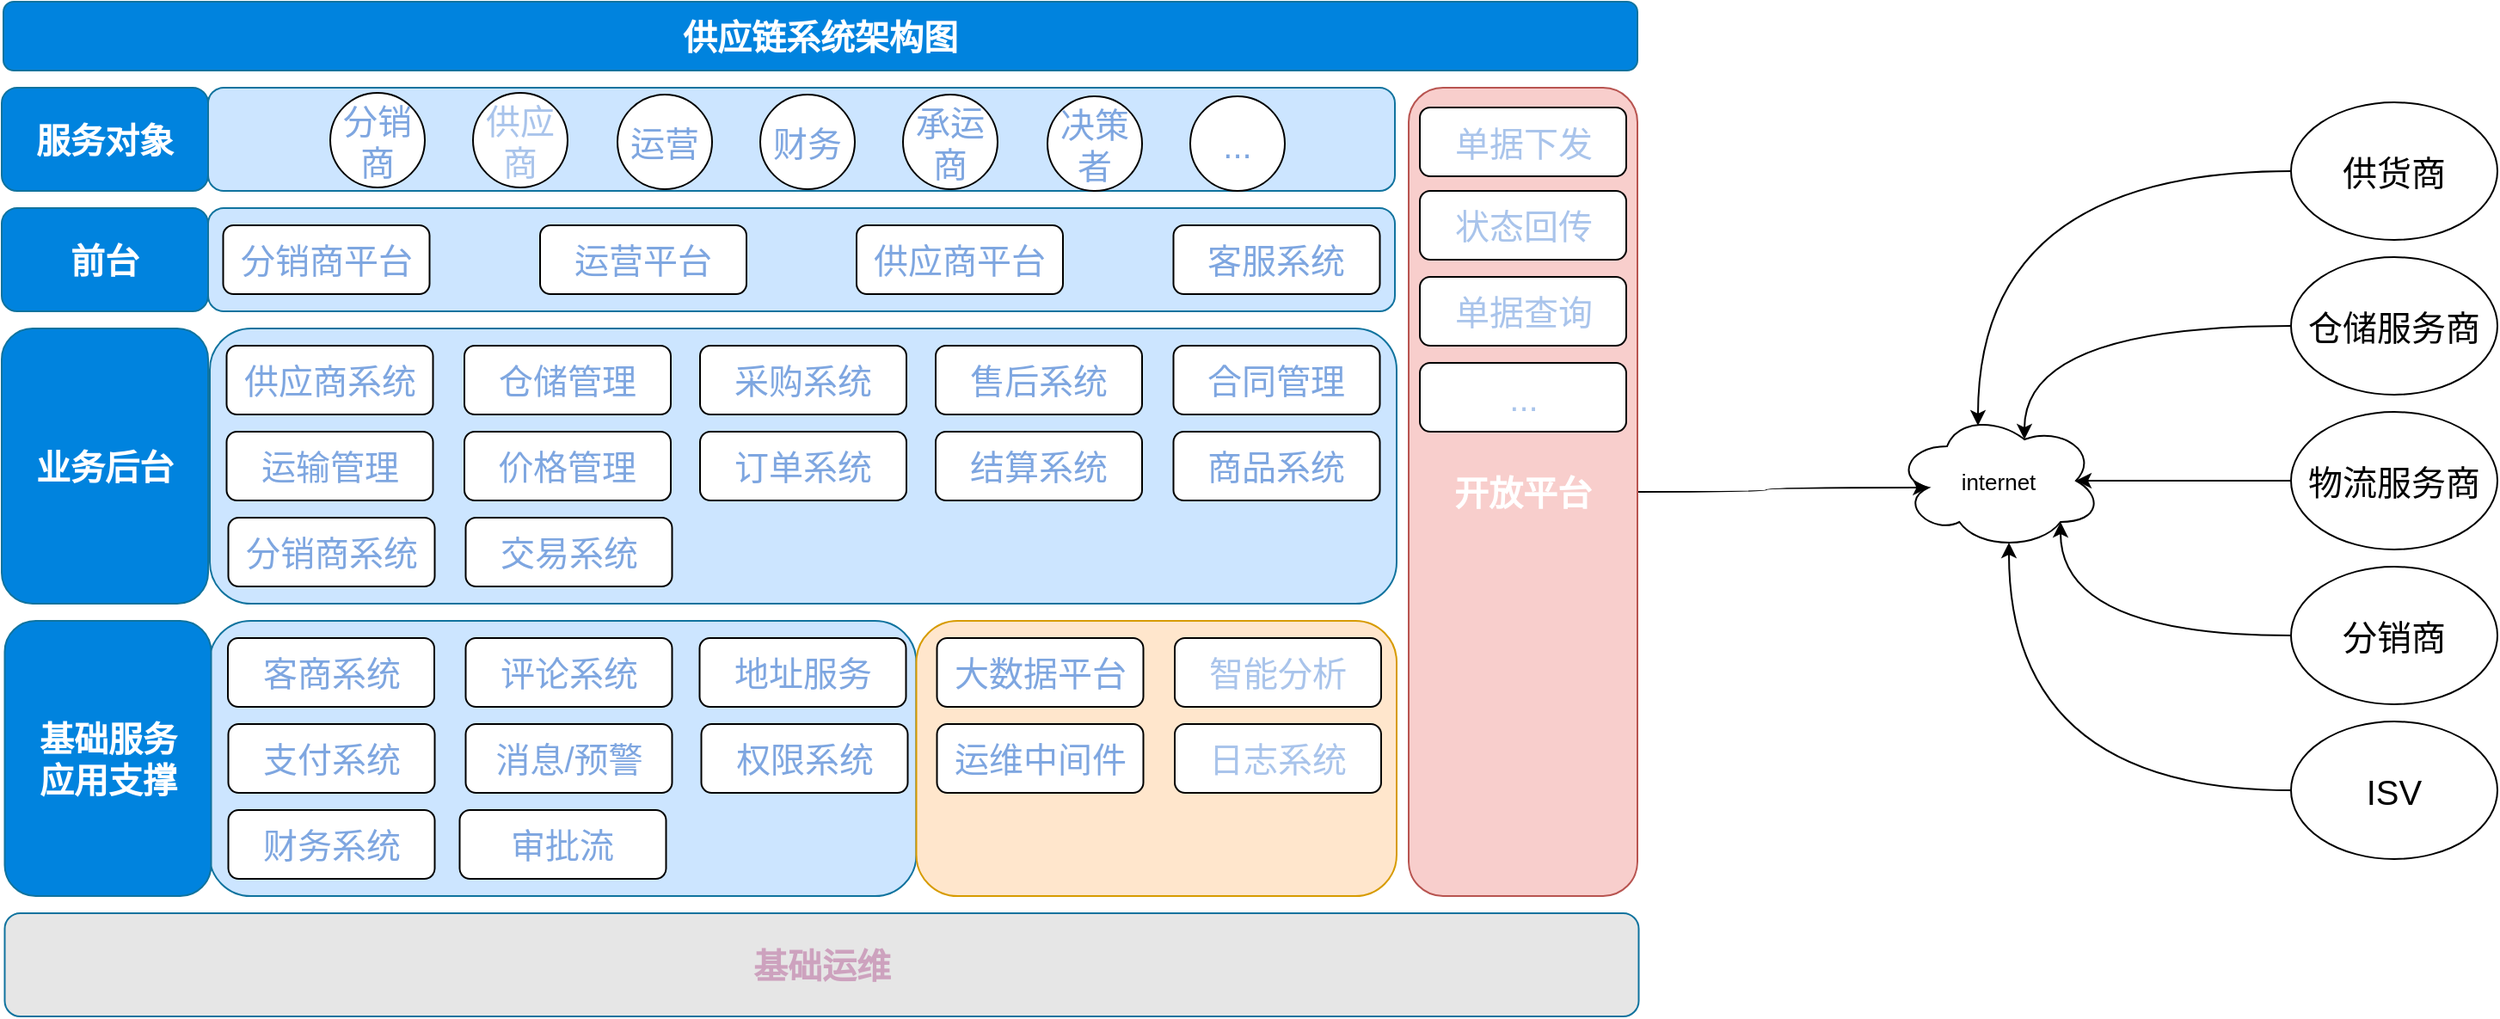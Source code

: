 <mxfile version="15.5.5" type="github">
  <diagram id="bsPV4E7YFBp-S7GFJ2kb" name="Page-1">
    <mxGraphModel dx="1550" dy="869" grid="1" gridSize="10" guides="1" tooltips="1" connect="1" arrows="1" fold="1" page="1" pageScale="1" pageWidth="827" pageHeight="1169" math="0" shadow="0">
      <root>
        <mxCell id="0" />
        <mxCell id="1" parent="0" />
        <mxCell id="m49uRgJE_W_0L-huNBju-4" value="" style="rounded=1;whiteSpace=wrap;html=1;fillColor=#CCE5FF;strokeColor=#10739e;" vertex="1" parent="1">
          <mxGeometry x="129.75" y="370" width="411" height="160" as="geometry" />
        </mxCell>
        <mxCell id="ldz7MGwMAFY7QB0f9eZM-1" value="&lt;b&gt;&lt;font style=&quot;font-size: 20px&quot; color=&quot;#ffffff&quot;&gt;供应链系统架构图&lt;/font&gt;&lt;/b&gt;" style="rounded=1;whiteSpace=wrap;html=1;fillColor=#0083DE;strokeColor=#10739e;" parent="1" vertex="1">
          <mxGeometry x="10" y="10" width="950" height="40" as="geometry" />
        </mxCell>
        <mxCell id="ldz7MGwMAFY7QB0f9eZM-2" value="&lt;font color=&quot;#ffffff&quot;&gt;&lt;span style=&quot;font-size: 20px&quot;&gt;&lt;b&gt;服务对象&lt;/b&gt;&lt;/span&gt;&lt;/font&gt;" style="rounded=1;whiteSpace=wrap;html=1;fillColor=#0083DE;strokeColor=#10739e;" parent="1" vertex="1">
          <mxGeometry x="9" y="60" width="120" height="60" as="geometry" />
        </mxCell>
        <mxCell id="ldz7MGwMAFY7QB0f9eZM-3" value="&lt;font color=&quot;#ffffff&quot;&gt;&lt;span style=&quot;font-size: 20px&quot;&gt;&lt;b&gt;前台&lt;/b&gt;&lt;/span&gt;&lt;/font&gt;" style="rounded=1;whiteSpace=wrap;html=1;fillColor=#0083DE;strokeColor=#10739e;" parent="1" vertex="1">
          <mxGeometry x="9" y="130" width="120" height="60" as="geometry" />
        </mxCell>
        <mxCell id="ldz7MGwMAFY7QB0f9eZM-4" value="" style="rounded=1;whiteSpace=wrap;html=1;fillColor=#CCE5FF;strokeColor=#10739e;align=right;" parent="1" vertex="1">
          <mxGeometry x="129" y="60" width="690" height="60" as="geometry" />
        </mxCell>
        <mxCell id="ldz7MGwMAFY7QB0f9eZM-5" value="" style="rounded=1;whiteSpace=wrap;html=1;fillColor=#CCE5FF;strokeColor=#10739e;" parent="1" vertex="1">
          <mxGeometry x="129" y="130" width="690" height="60" as="geometry" />
        </mxCell>
        <mxCell id="ldz7MGwMAFY7QB0f9eZM-6" value="&lt;font color=&quot;#7ea6e0&quot;&gt;分销商&lt;/font&gt;" style="ellipse;whiteSpace=wrap;html=1;aspect=fixed;fontSize=20;fontColor=#FFFFFF;fillColor=#FFFFFF;flipH=1;flipV=0;" parent="1" vertex="1">
          <mxGeometry x="200" y="63" width="55" height="55" as="geometry" />
        </mxCell>
        <mxCell id="ldz7MGwMAFY7QB0f9eZM-7" value="&lt;font color=&quot;#a9c4eb&quot;&gt;供应商&lt;/font&gt;" style="ellipse;whiteSpace=wrap;html=1;aspect=fixed;fontSize=20;fontColor=#FFFFFF;fillColor=#FFFFFF;flipH=1;flipV=0;" parent="1" vertex="1">
          <mxGeometry x="283" y="63" width="55" height="55" as="geometry" />
        </mxCell>
        <mxCell id="ldz7MGwMAFY7QB0f9eZM-9" value="&lt;font color=&quot;#7ea6e0&quot;&gt;运营&lt;/font&gt;" style="ellipse;whiteSpace=wrap;html=1;aspect=fixed;fontSize=20;fontColor=#FFFFFF;fillColor=#FFFFFF;flipH=1;flipV=0;" parent="1" vertex="1">
          <mxGeometry x="367" y="64" width="55" height="55" as="geometry" />
        </mxCell>
        <mxCell id="ldz7MGwMAFY7QB0f9eZM-10" value="&lt;font color=&quot;#7ea6e0&quot;&gt;财务&lt;/font&gt;" style="ellipse;whiteSpace=wrap;html=1;aspect=fixed;fontSize=20;fontColor=#FFFFFF;fillColor=#FFFFFF;flipH=1;flipV=0;" parent="1" vertex="1">
          <mxGeometry x="450" y="64" width="55" height="55" as="geometry" />
        </mxCell>
        <mxCell id="ldz7MGwMAFY7QB0f9eZM-11" value="&lt;font color=&quot;#7ea6e0&quot;&gt;承运商&lt;/font&gt;" style="ellipse;whiteSpace=wrap;html=1;aspect=fixed;fontSize=20;fontColor=#FFFFFF;fillColor=#FFFFFF;flipH=1;flipV=0;" parent="1" vertex="1">
          <mxGeometry x="533" y="64" width="55" height="55" as="geometry" />
        </mxCell>
        <mxCell id="ldz7MGwMAFY7QB0f9eZM-12" value="&lt;font color=&quot;#7ea6e0&quot;&gt;决策者&lt;/font&gt;" style="ellipse;whiteSpace=wrap;html=1;aspect=fixed;fontSize=20;fontColor=#FFFFFF;fillColor=#FFFFFF;flipH=1;flipV=0;" parent="1" vertex="1">
          <mxGeometry x="617" y="65" width="55" height="55" as="geometry" />
        </mxCell>
        <mxCell id="ldz7MGwMAFY7QB0f9eZM-14" value="&lt;font color=&quot;#7ea6e0&quot;&gt;分销商平台&lt;/font&gt;" style="rounded=1;whiteSpace=wrap;html=1;fontSize=20;fontColor=#A9C4EB;fillColor=#FFFFFF;align=center;imageAspect=1;gradientDirection=radial;" parent="1" vertex="1">
          <mxGeometry x="137.75" y="140" width="120" height="40" as="geometry" />
        </mxCell>
        <mxCell id="ldz7MGwMAFY7QB0f9eZM-15" value="&lt;font color=&quot;#7ea6e0&quot;&gt;运营平台&lt;/font&gt;" style="rounded=1;whiteSpace=wrap;html=1;fontSize=20;fontColor=#A9C4EB;fillColor=#FFFFFF;align=center;" parent="1" vertex="1">
          <mxGeometry x="322" y="140" width="120" height="40" as="geometry" />
        </mxCell>
        <mxCell id="ldz7MGwMAFY7QB0f9eZM-16" value="&lt;font color=&quot;#7ea6e0&quot;&gt;供应商平台&lt;/font&gt;" style="rounded=1;whiteSpace=wrap;html=1;fontSize=20;fontColor=#A9C4EB;fillColor=#FFFFFF;align=center;" parent="1" vertex="1">
          <mxGeometry x="506" y="140" width="120" height="40" as="geometry" />
        </mxCell>
        <mxCell id="ldz7MGwMAFY7QB0f9eZM-18" value="&lt;font color=&quot;#7ea6e0&quot;&gt;客服系统&lt;/font&gt;" style="rounded=1;whiteSpace=wrap;html=1;fontSize=20;fontColor=#A9C4EB;fillColor=#FFFFFF;align=center;" parent="1" vertex="1">
          <mxGeometry x="690.25" y="140" width="120" height="40" as="geometry" />
        </mxCell>
        <mxCell id="ldz7MGwMAFY7QB0f9eZM-19" value="&lt;font color=&quot;#ffffff&quot;&gt;&lt;span style=&quot;font-size: 20px&quot;&gt;&lt;b&gt;业务后台&lt;/b&gt;&lt;/span&gt;&lt;/font&gt;" style="rounded=1;whiteSpace=wrap;html=1;fillColor=#0083DE;strokeColor=#10739e;" parent="1" vertex="1">
          <mxGeometry x="9" y="200" width="120" height="160" as="geometry" />
        </mxCell>
        <mxCell id="ldz7MGwMAFY7QB0f9eZM-20" value="" style="rounded=1;whiteSpace=wrap;html=1;fillColor=#CCE5FF;strokeColor=#10739e;" parent="1" vertex="1">
          <mxGeometry x="130" y="200" width="690" height="160" as="geometry" />
        </mxCell>
        <mxCell id="m49uRgJE_W_0L-huNBju-1" value="&lt;font color=&quot;#7ea6e0&quot;&gt;客商系统&lt;/font&gt;" style="rounded=1;whiteSpace=wrap;html=1;fontSize=20;fontColor=#A9C4EB;fillColor=#FFFFFF;align=center;imageAspect=1;" vertex="1" parent="1">
          <mxGeometry x="140.5" y="380" width="120" height="40" as="geometry" />
        </mxCell>
        <mxCell id="m49uRgJE_W_0L-huNBju-2" value="&lt;font color=&quot;#7ea6e0&quot;&gt;供应商系统&lt;/font&gt;" style="rounded=1;whiteSpace=wrap;html=1;fontSize=20;fontColor=#A9C4EB;fillColor=#FFFFFF;align=center;imageAspect=1;" vertex="1" parent="1">
          <mxGeometry x="139.75" y="210" width="120" height="40" as="geometry" />
        </mxCell>
        <mxCell id="m49uRgJE_W_0L-huNBju-3" value="&lt;font color=&quot;#ffffff&quot;&gt;&lt;span style=&quot;font-size: 20px&quot;&gt;&lt;b&gt;基础服务&lt;br&gt;应用支撑&lt;br&gt;&lt;/b&gt;&lt;/span&gt;&lt;/font&gt;" style="rounded=1;whiteSpace=wrap;html=1;fillColor=#0083DE;strokeColor=#10739e;" vertex="1" parent="1">
          <mxGeometry x="10.75" y="370" width="120" height="160" as="geometry" />
        </mxCell>
        <mxCell id="m49uRgJE_W_0L-huNBju-5" value="&lt;font color=&quot;#7ea6e0&quot;&gt;运输管理&lt;/font&gt;" style="rounded=1;whiteSpace=wrap;html=1;fontSize=20;fontColor=#A9C4EB;fillColor=#FFFFFF;align=center;imageAspect=1;" vertex="1" parent="1">
          <mxGeometry x="139.75" y="260" width="120" height="40" as="geometry" />
        </mxCell>
        <mxCell id="m49uRgJE_W_0L-huNBju-6" value="&lt;font color=&quot;#7ea6e0&quot;&gt;仓储管理&lt;/font&gt;" style="rounded=1;whiteSpace=wrap;html=1;fontSize=20;fontColor=#A9C4EB;fillColor=#FFFFFF;align=center;imageAspect=1;" vertex="1" parent="1">
          <mxGeometry x="278" y="210" width="120" height="40" as="geometry" />
        </mxCell>
        <mxCell id="m49uRgJE_W_0L-huNBju-7" value="&lt;font color=&quot;#7ea6e0&quot;&gt;价格管理&lt;/font&gt;" style="rounded=1;whiteSpace=wrap;html=1;fontSize=20;fontColor=#A9C4EB;fillColor=#FFFFFF;align=center;imageAspect=1;" vertex="1" parent="1">
          <mxGeometry x="278" y="260" width="120" height="40" as="geometry" />
        </mxCell>
        <mxCell id="m49uRgJE_W_0L-huNBju-8" value="&lt;font color=&quot;#7ea6e0&quot;&gt;采购系统&lt;/font&gt;" style="rounded=1;whiteSpace=wrap;html=1;fontSize=20;fontColor=#A9C4EB;fillColor=#FFFFFF;align=center;imageAspect=1;" vertex="1" parent="1">
          <mxGeometry x="415" y="210" width="120" height="40" as="geometry" />
        </mxCell>
        <mxCell id="m49uRgJE_W_0L-huNBju-9" value="&lt;font color=&quot;#7ea6e0&quot;&gt;订单系统&lt;/font&gt;" style="rounded=1;whiteSpace=wrap;html=1;fontSize=20;fontColor=#A9C4EB;fillColor=#FFFFFF;align=center;imageAspect=1;" vertex="1" parent="1">
          <mxGeometry x="415" y="260" width="120" height="40" as="geometry" />
        </mxCell>
        <mxCell id="m49uRgJE_W_0L-huNBju-10" value="&lt;font color=&quot;#7ea6e0&quot;&gt;商品系统&lt;/font&gt;" style="rounded=1;whiteSpace=wrap;html=1;fontSize=20;fontColor=#A9C4EB;fillColor=#FFFFFF;align=center;imageAspect=1;" vertex="1" parent="1">
          <mxGeometry x="690.25" y="260" width="120" height="40" as="geometry" />
        </mxCell>
        <mxCell id="m49uRgJE_W_0L-huNBju-11" value="&lt;font color=&quot;#7ea6e0&quot;&gt;售后系统&lt;/font&gt;" style="rounded=1;whiteSpace=wrap;html=1;fontSize=20;fontColor=#A9C4EB;fillColor=#FFFFFF;align=center;imageAspect=1;" vertex="1" parent="1">
          <mxGeometry x="552" y="210" width="120" height="40" as="geometry" />
        </mxCell>
        <mxCell id="m49uRgJE_W_0L-huNBju-12" value="&lt;font color=&quot;#7ea6e0&quot;&gt;结算系统&lt;/font&gt;" style="rounded=1;whiteSpace=wrap;html=1;fontSize=20;fontColor=#A9C4EB;fillColor=#FFFFFF;align=center;imageAspect=1;" vertex="1" parent="1">
          <mxGeometry x="552" y="260" width="120" height="40" as="geometry" />
        </mxCell>
        <mxCell id="m49uRgJE_W_0L-huNBju-13" value="&lt;font color=&quot;#7ea6e0&quot;&gt;评论系统&lt;/font&gt;" style="rounded=1;whiteSpace=wrap;html=1;fontSize=20;fontColor=#A9C4EB;fillColor=#FFFFFF;align=center;imageAspect=1;" vertex="1" parent="1">
          <mxGeometry x="278.75" y="380" width="120" height="40" as="geometry" />
        </mxCell>
        <mxCell id="m49uRgJE_W_0L-huNBju-14" value="&lt;font color=&quot;#7ea6e0&quot;&gt;消息/预警&lt;/font&gt;" style="rounded=1;whiteSpace=wrap;html=1;fontSize=20;fontColor=#A9C4EB;fillColor=#FFFFFF;align=center;imageAspect=1;" vertex="1" parent="1">
          <mxGeometry x="278.75" y="430" width="120" height="40" as="geometry" />
        </mxCell>
        <mxCell id="m49uRgJE_W_0L-huNBju-15" value="&lt;font color=&quot;#7ea6e0&quot;&gt;合同管理&lt;/font&gt;" style="rounded=1;whiteSpace=wrap;html=1;fontSize=20;fontColor=#A9C4EB;fillColor=#FFFFFF;align=center;imageAspect=1;" vertex="1" parent="1">
          <mxGeometry x="690.25" y="210" width="120" height="40" as="geometry" />
        </mxCell>
        <mxCell id="m49uRgJE_W_0L-huNBju-16" value="&lt;font color=&quot;#7ea6e0&quot;&gt;...&lt;/font&gt;" style="ellipse;whiteSpace=wrap;html=1;aspect=fixed;fontSize=20;fontColor=#FFFFFF;fillColor=#FFFFFF;flipH=1;flipV=0;" vertex="1" parent="1">
          <mxGeometry x="700" y="65" width="55" height="55" as="geometry" />
        </mxCell>
        <mxCell id="m49uRgJE_W_0L-huNBju-17" value="&lt;font color=&quot;#7ea6e0&quot;&gt;地址服务&lt;/font&gt;" style="rounded=1;whiteSpace=wrap;html=1;fontSize=20;fontColor=#A9C4EB;fillColor=#FFFFFF;align=center;imageAspect=1;" vertex="1" parent="1">
          <mxGeometry x="414.75" y="380" width="120" height="40" as="geometry" />
        </mxCell>
        <mxCell id="m49uRgJE_W_0L-huNBju-18" value="&lt;font color=&quot;#7ea6e0&quot;&gt;权限系统&lt;/font&gt;" style="rounded=1;whiteSpace=wrap;html=1;fontSize=20;fontColor=#A9C4EB;fillColor=#FFFFFF;align=center;imageAspect=1;" vertex="1" parent="1">
          <mxGeometry x="415.75" y="430" width="120" height="40" as="geometry" />
        </mxCell>
        <mxCell id="m49uRgJE_W_0L-huNBju-19" value="&lt;font color=&quot;#7ea6e0&quot;&gt;支付系统&lt;/font&gt;" style="rounded=1;whiteSpace=wrap;html=1;fontSize=20;fontColor=#A9C4EB;fillColor=#FFFFFF;align=center;imageAspect=1;" vertex="1" parent="1">
          <mxGeometry x="140.75" y="430" width="120" height="40" as="geometry" />
        </mxCell>
        <mxCell id="m49uRgJE_W_0L-huNBju-20" value="" style="rounded=1;whiteSpace=wrap;html=1;fillColor=#ffe6cc;strokeColor=#d79b00;" vertex="1" parent="1">
          <mxGeometry x="540.75" y="370" width="279.25" height="160" as="geometry" />
        </mxCell>
        <mxCell id="m49uRgJE_W_0L-huNBju-21" value="&lt;font color=&quot;#7ea6e0&quot;&gt;大数据平台&lt;/font&gt;" style="rounded=1;whiteSpace=wrap;html=1;fontSize=20;fontColor=#A9C4EB;fillColor=#FFFFFF;align=center;imageAspect=1;" vertex="1" parent="1">
          <mxGeometry x="552.75" y="380" width="120" height="40" as="geometry" />
        </mxCell>
        <mxCell id="m49uRgJE_W_0L-huNBju-22" value="智能分析" style="rounded=1;whiteSpace=wrap;html=1;fontSize=20;fontColor=#A9C4EB;fillColor=#FFFFFF;align=center;imageAspect=1;" vertex="1" parent="1">
          <mxGeometry x="691" y="380" width="120" height="40" as="geometry" />
        </mxCell>
        <mxCell id="m49uRgJE_W_0L-huNBju-23" value="&lt;font color=&quot;#7ea6e0&quot;&gt;运维中间件&lt;/font&gt;" style="rounded=1;whiteSpace=wrap;html=1;fontSize=20;fontColor=#A9C4EB;fillColor=#FFFFFF;align=center;imageAspect=1;" vertex="1" parent="1">
          <mxGeometry x="552.75" y="430" width="120" height="40" as="geometry" />
        </mxCell>
        <mxCell id="m49uRgJE_W_0L-huNBju-56" style="edgeStyle=orthogonalEdgeStyle;curved=1;rounded=0;orthogonalLoop=1;jettySize=auto;html=1;exitX=1;exitY=0.5;exitDx=0;exitDy=0;entryX=0.16;entryY=0.55;entryDx=0;entryDy=0;entryPerimeter=0;fontColor=#000000;" edge="1" parent="1" source="m49uRgJE_W_0L-huNBju-24" target="m49uRgJE_W_0L-huNBju-48">
          <mxGeometry relative="1" as="geometry" />
        </mxCell>
        <mxCell id="m49uRgJE_W_0L-huNBju-24" value="&lt;font color=&quot;#ffffff&quot;&gt;&lt;span style=&quot;font-size: 20px&quot;&gt;&lt;b&gt;开放平台&lt;/b&gt;&lt;/span&gt;&lt;/font&gt;" style="rounded=1;whiteSpace=wrap;html=1;fillColor=#f8cecc;strokeColor=#b85450;" vertex="1" parent="1">
          <mxGeometry x="827" y="60" width="133" height="470" as="geometry" />
        </mxCell>
        <mxCell id="ldz7MGwMAFY7QB0f9eZM-17" value="单据下发" style="rounded=1;whiteSpace=wrap;html=1;fontSize=20;fontColor=#A9C4EB;fillColor=#FFFFFF;align=center;rotation=0;" parent="1" vertex="1">
          <mxGeometry x="833.5" y="71.5" width="120" height="40" as="geometry" />
        </mxCell>
        <mxCell id="m49uRgJE_W_0L-huNBju-30" value="&lt;font color=&quot;#7ea6e0&quot;&gt;财务系统&lt;/font&gt;" style="rounded=1;whiteSpace=wrap;html=1;fontSize=20;fontColor=#A9C4EB;fillColor=#FFFFFF;align=center;imageAspect=1;" vertex="1" parent="1">
          <mxGeometry x="140.75" y="480" width="120" height="40" as="geometry" />
        </mxCell>
        <mxCell id="m49uRgJE_W_0L-huNBju-31" value="日志系统" style="rounded=1;whiteSpace=wrap;html=1;fontSize=20;fontColor=#A9C4EB;fillColor=#FFFFFF;align=center;imageAspect=1;" vertex="1" parent="1">
          <mxGeometry x="691" y="430" width="120" height="40" as="geometry" />
        </mxCell>
        <mxCell id="m49uRgJE_W_0L-huNBju-32" value="&lt;font color=&quot;#7ea6e0&quot;&gt;分销商系统&lt;/font&gt;" style="rounded=1;whiteSpace=wrap;html=1;fontSize=20;fontColor=#A9C4EB;fillColor=#FFFFFF;align=center;imageAspect=1;" vertex="1" parent="1">
          <mxGeometry x="140.75" y="310" width="120" height="40" as="geometry" />
        </mxCell>
        <mxCell id="m49uRgJE_W_0L-huNBju-33" value="&lt;font color=&quot;#7ea6e0&quot;&gt;交易系统&lt;/font&gt;" style="rounded=1;whiteSpace=wrap;html=1;fontSize=20;fontColor=#A9C4EB;fillColor=#FFFFFF;align=center;imageAspect=1;" vertex="1" parent="1">
          <mxGeometry x="278.75" y="310" width="120" height="40" as="geometry" />
        </mxCell>
        <mxCell id="m49uRgJE_W_0L-huNBju-34" value="&lt;font color=&quot;#7ea6e0&quot;&gt;审批流&lt;/font&gt;" style="rounded=1;whiteSpace=wrap;html=1;fontSize=20;fontColor=#A9C4EB;fillColor=#FFFFFF;align=center;imageAspect=1;" vertex="1" parent="1">
          <mxGeometry x="275.25" y="480" width="120" height="40" as="geometry" />
        </mxCell>
        <mxCell id="m49uRgJE_W_0L-huNBju-37" value="状态回传" style="rounded=1;whiteSpace=wrap;html=1;fontSize=20;fontColor=#A9C4EB;fillColor=#FFFFFF;align=center;rotation=0;" vertex="1" parent="1">
          <mxGeometry x="833.5" y="120" width="120" height="40" as="geometry" />
        </mxCell>
        <mxCell id="m49uRgJE_W_0L-huNBju-38" value="单据查询" style="rounded=1;whiteSpace=wrap;html=1;fontSize=20;fontColor=#A9C4EB;fillColor=#FFFFFF;align=center;rotation=0;" vertex="1" parent="1">
          <mxGeometry x="833.5" y="170" width="120" height="40" as="geometry" />
        </mxCell>
        <mxCell id="m49uRgJE_W_0L-huNBju-39" value="..." style="rounded=1;whiteSpace=wrap;html=1;fontSize=20;fontColor=#A9C4EB;fillColor=#FFFFFF;align=center;rotation=0;" vertex="1" parent="1">
          <mxGeometry x="833.5" y="220" width="120" height="40" as="geometry" />
        </mxCell>
        <mxCell id="m49uRgJE_W_0L-huNBju-51" style="edgeStyle=orthogonalEdgeStyle;curved=1;rounded=0;orthogonalLoop=1;jettySize=auto;html=1;exitX=0;exitY=0.5;exitDx=0;exitDy=0;entryX=0.4;entryY=0.1;entryDx=0;entryDy=0;entryPerimeter=0;fontColor=#000000;" edge="1" parent="1" source="m49uRgJE_W_0L-huNBju-43" target="m49uRgJE_W_0L-huNBju-48">
          <mxGeometry relative="1" as="geometry" />
        </mxCell>
        <mxCell id="m49uRgJE_W_0L-huNBju-43" value="&lt;span style=&quot;font-size: 20px&quot;&gt;供货商&lt;/span&gt;" style="ellipse;whiteSpace=wrap;html=1;rounded=1;fillColor=none;gradientColor=none;gradientDirection=radial;" vertex="1" parent="1">
          <mxGeometry x="1340" y="68.5" width="120" height="80" as="geometry" />
        </mxCell>
        <mxCell id="m49uRgJE_W_0L-huNBju-52" style="edgeStyle=orthogonalEdgeStyle;curved=1;rounded=0;orthogonalLoop=1;jettySize=auto;html=1;exitX=0;exitY=0.5;exitDx=0;exitDy=0;entryX=0.625;entryY=0.2;entryDx=0;entryDy=0;entryPerimeter=0;fontColor=#000000;" edge="1" parent="1" source="m49uRgJE_W_0L-huNBju-44" target="m49uRgJE_W_0L-huNBju-48">
          <mxGeometry relative="1" as="geometry" />
        </mxCell>
        <mxCell id="m49uRgJE_W_0L-huNBju-44" value="&lt;span style=&quot;font-size: 20px&quot;&gt;仓储服务商&lt;/span&gt;" style="ellipse;whiteSpace=wrap;html=1;rounded=1;fillColor=none;gradientColor=none;gradientDirection=radial;" vertex="1" parent="1">
          <mxGeometry x="1340" y="158.5" width="120" height="80" as="geometry" />
        </mxCell>
        <mxCell id="m49uRgJE_W_0L-huNBju-53" style="edgeStyle=orthogonalEdgeStyle;curved=1;rounded=0;orthogonalLoop=1;jettySize=auto;html=1;exitX=0;exitY=0.5;exitDx=0;exitDy=0;entryX=0.875;entryY=0.5;entryDx=0;entryDy=0;entryPerimeter=0;fontColor=#000000;" edge="1" parent="1" source="m49uRgJE_W_0L-huNBju-45" target="m49uRgJE_W_0L-huNBju-48">
          <mxGeometry relative="1" as="geometry" />
        </mxCell>
        <mxCell id="m49uRgJE_W_0L-huNBju-45" value="&lt;span style=&quot;font-size: 20px&quot;&gt;物流服务商&lt;/span&gt;" style="ellipse;whiteSpace=wrap;html=1;rounded=1;fillColor=none;gradientColor=none;gradientDirection=radial;" vertex="1" parent="1">
          <mxGeometry x="1340" y="248.5" width="120" height="80" as="geometry" />
        </mxCell>
        <mxCell id="m49uRgJE_W_0L-huNBju-54" style="edgeStyle=orthogonalEdgeStyle;curved=1;rounded=0;orthogonalLoop=1;jettySize=auto;html=1;exitX=0;exitY=0.5;exitDx=0;exitDy=0;entryX=0.8;entryY=0.8;entryDx=0;entryDy=0;entryPerimeter=0;fontColor=#000000;" edge="1" parent="1" source="m49uRgJE_W_0L-huNBju-46" target="m49uRgJE_W_0L-huNBju-48">
          <mxGeometry relative="1" as="geometry" />
        </mxCell>
        <mxCell id="m49uRgJE_W_0L-huNBju-46" value="&lt;span style=&quot;font-size: 20px&quot;&gt;分销商&lt;/span&gt;" style="ellipse;whiteSpace=wrap;html=1;rounded=1;fillColor=none;gradientColor=none;gradientDirection=radial;" vertex="1" parent="1">
          <mxGeometry x="1340" y="338.5" width="120" height="80" as="geometry" />
        </mxCell>
        <mxCell id="m49uRgJE_W_0L-huNBju-55" style="edgeStyle=orthogonalEdgeStyle;curved=1;rounded=0;orthogonalLoop=1;jettySize=auto;html=1;exitX=0;exitY=0.5;exitDx=0;exitDy=0;entryX=0.55;entryY=0.95;entryDx=0;entryDy=0;entryPerimeter=0;fontColor=#000000;" edge="1" parent="1" source="m49uRgJE_W_0L-huNBju-47" target="m49uRgJE_W_0L-huNBju-48">
          <mxGeometry relative="1" as="geometry" />
        </mxCell>
        <mxCell id="m49uRgJE_W_0L-huNBju-47" value="&lt;span style=&quot;font-size: 20px&quot;&gt;ISV&lt;/span&gt;" style="ellipse;whiteSpace=wrap;html=1;rounded=1;fillColor=none;gradientColor=none;gradientDirection=radial;" vertex="1" parent="1">
          <mxGeometry x="1340" y="428.5" width="120" height="80" as="geometry" />
        </mxCell>
        <mxCell id="m49uRgJE_W_0L-huNBju-48" value="&lt;span style=&quot;font-family: &amp;#34;arial&amp;#34; , sans-serif ; font-size: 13px ; background-color: rgb(255 , 255 , 255)&quot;&gt;internet&lt;/span&gt;" style="ellipse;shape=cloud;whiteSpace=wrap;html=1;rounded=1;fontColor=#000000;fillColor=none;gradientColor=none;gradientDirection=radial;" vertex="1" parent="1">
          <mxGeometry x="1110" y="248.5" width="120" height="80" as="geometry" />
        </mxCell>
        <mxCell id="m49uRgJE_W_0L-huNBju-57" value="&lt;span style=&quot;font-size: 20px&quot;&gt;&lt;b&gt;&lt;font color=&quot;#cda2be&quot;&gt;基础运维&lt;/font&gt;&lt;/b&gt;&lt;/span&gt;" style="rounded=1;whiteSpace=wrap;html=1;fillColor=#E6E6E6;strokeColor=#10739e;" vertex="1" parent="1">
          <mxGeometry x="10.75" y="540" width="950" height="60" as="geometry" />
        </mxCell>
      </root>
    </mxGraphModel>
  </diagram>
</mxfile>
